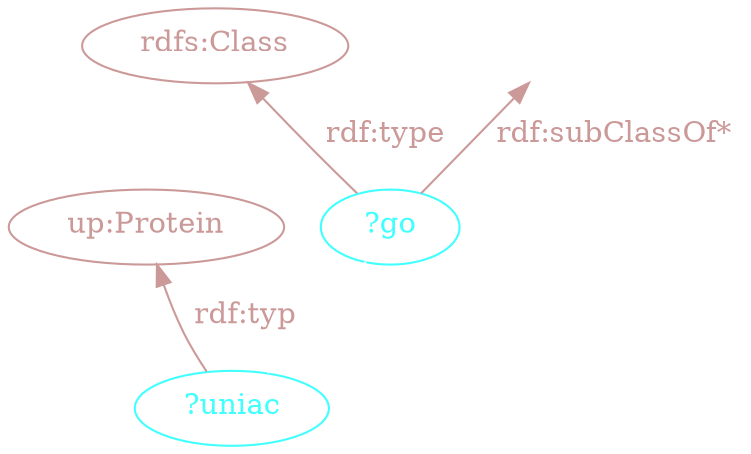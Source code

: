 digraph {
  bgcolor="transparent" ;
  rankdir="BT";
  node [ color=white, fontcolor=white ] ;
  edge [ color=white, fontcolor=white ] ;

  uniac  [ color="#42ffff", label=< <font color='#42ffff'>?uniac</font> > ] ;
    uniac -> Protein [ color="#cc9999", label=< <font color='#cc9999'>rdf:typ</font> > ] ;
    uniac -> go [ label=< up:classifiedWith > ] ;




  go  [ color="#42ffff", label=< <font color='#42ffff'>?go</font> > ] ;
    go -> Class [ color="#cc9999", label=< <font color='#cc9999'>rdf:type</font> > ] ;
    go -> 0016021 [ color="#cc9999", label=< <font color='#cc9999'>rdf:subClassOf*</font> > ] ;


  0016021 [ label="og:GO_0016021"]

  Class [ color="#cc9999", label=< <font color='#cc9999'>rdfs:Class</font> > ]
  Protein [ color="#cc9999", label=< <font color='#cc9999'>up:Protein</font> > ]
}
